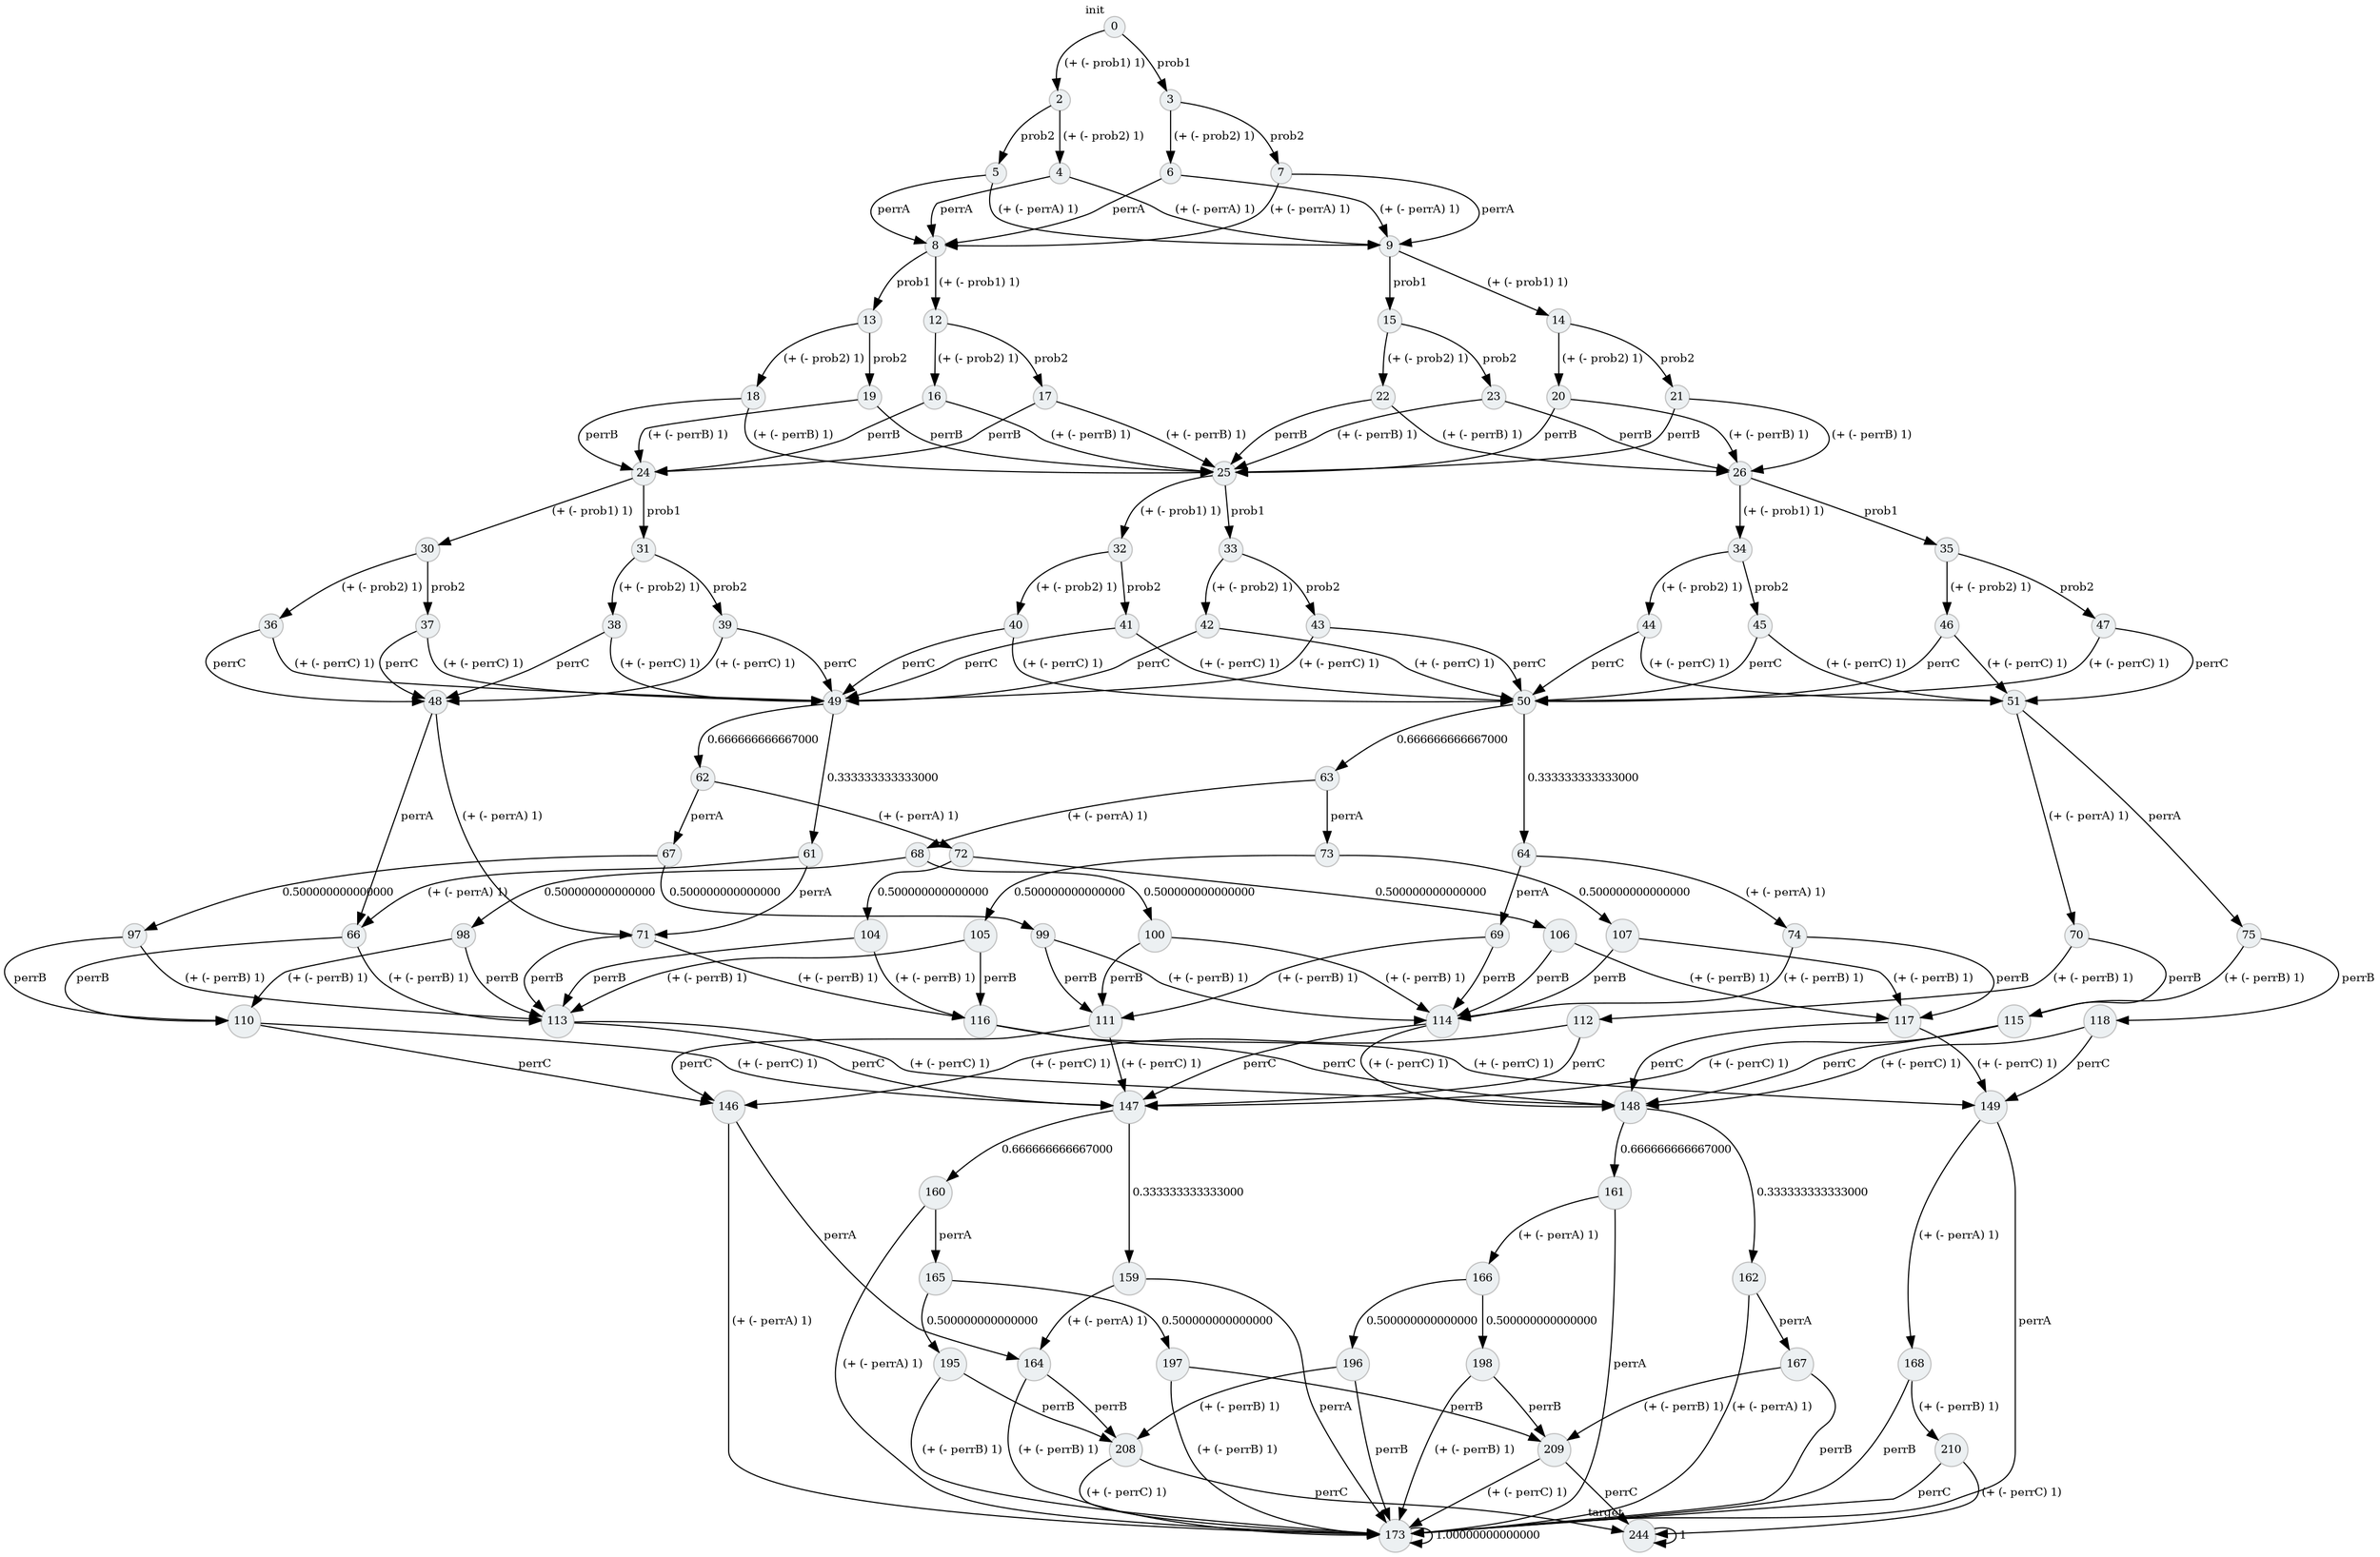 strict digraph loopgraph {
	node [fontsize=10 style="rounded,filled"  margin=0.02 width=0 height=0];
	edge [fontsize=10];
	graph [fontsize=10 style="rounded,filled" color=black fillcolor="#ECF0F2"];

	STATE0[label="0" xlabel="init" fillcolor="#ECF0F2" color="gray" shape="circle"];
	STATE0[label="0" xlabel="init" fillcolor="#ECF0F2" color="gray" shape="circle"];
	STATE2[label="2" xlabel="" fillcolor="#ECF0F2" color="gray" shape="circle"];
	STATE3[label="3" xlabel="" fillcolor="#ECF0F2" color="gray" shape="circle"];
	STATE4[label="4" xlabel="" fillcolor="#ECF0F2" color="gray" shape="circle"];
	STATE5[label="5" xlabel="" fillcolor="#ECF0F2" color="gray" shape="circle"];
	STATE6[label="6" xlabel="" fillcolor="#ECF0F2" color="gray" shape="circle"];
	STATE7[label="7" xlabel="" fillcolor="#ECF0F2" color="gray" shape="circle"];
	STATE8[label="8" xlabel="" fillcolor="#ECF0F2" color="gray" shape="circle"];
	STATE9[label="9" xlabel="" fillcolor="#ECF0F2" color="gray" shape="circle"];
	STATE12[label="12" xlabel="" fillcolor="#ECF0F2" color="gray" shape="circle"];
	STATE13[label="13" xlabel="" fillcolor="#ECF0F2" color="gray" shape="circle"];
	STATE14[label="14" xlabel="" fillcolor="#ECF0F2" color="gray" shape="circle"];
	STATE15[label="15" xlabel="" fillcolor="#ECF0F2" color="gray" shape="circle"];
	STATE16[label="16" xlabel="" fillcolor="#ECF0F2" color="gray" shape="circle"];
	STATE17[label="17" xlabel="" fillcolor="#ECF0F2" color="gray" shape="circle"];
	STATE18[label="18" xlabel="" fillcolor="#ECF0F2" color="gray" shape="circle"];
	STATE19[label="19" xlabel="" fillcolor="#ECF0F2" color="gray" shape="circle"];
	STATE20[label="20" xlabel="" fillcolor="#ECF0F2" color="gray" shape="circle"];
	STATE21[label="21" xlabel="" fillcolor="#ECF0F2" color="gray" shape="circle"];
	STATE22[label="22" xlabel="" fillcolor="#ECF0F2" color="gray" shape="circle"];
	STATE23[label="23" xlabel="" fillcolor="#ECF0F2" color="gray" shape="circle"];
	STATE24[label="24" xlabel="" fillcolor="#ECF0F2" color="gray" shape="circle"];
	STATE25[label="25" xlabel="" fillcolor="#ECF0F2" color="gray" shape="circle"];
	STATE26[label="26" xlabel="" fillcolor="#ECF0F2" color="gray" shape="circle"];
	STATE30[label="30" xlabel="" fillcolor="#ECF0F2" color="gray" shape="circle"];
	STATE31[label="31" xlabel="" fillcolor="#ECF0F2" color="gray" shape="circle"];
	STATE32[label="32" xlabel="" fillcolor="#ECF0F2" color="gray" shape="circle"];
	STATE33[label="33" xlabel="" fillcolor="#ECF0F2" color="gray" shape="circle"];
	STATE34[label="34" xlabel="" fillcolor="#ECF0F2" color="gray" shape="circle"];
	STATE35[label="35" xlabel="" fillcolor="#ECF0F2" color="gray" shape="circle"];
	STATE36[label="36" xlabel="" fillcolor="#ECF0F2" color="gray" shape="circle"];
	STATE37[label="37" xlabel="" fillcolor="#ECF0F2" color="gray" shape="circle"];
	STATE38[label="38" xlabel="" fillcolor="#ECF0F2" color="gray" shape="circle"];
	STATE39[label="39" xlabel="" fillcolor="#ECF0F2" color="gray" shape="circle"];
	STATE40[label="40" xlabel="" fillcolor="#ECF0F2" color="gray" shape="circle"];
	STATE41[label="41" xlabel="" fillcolor="#ECF0F2" color="gray" shape="circle"];
	STATE42[label="42" xlabel="" fillcolor="#ECF0F2" color="gray" shape="circle"];
	STATE43[label="43" xlabel="" fillcolor="#ECF0F2" color="gray" shape="circle"];
	STATE44[label="44" xlabel="" fillcolor="#ECF0F2" color="gray" shape="circle"];
	STATE45[label="45" xlabel="" fillcolor="#ECF0F2" color="gray" shape="circle"];
	STATE46[label="46" xlabel="" fillcolor="#ECF0F2" color="gray" shape="circle"];
	STATE47[label="47" xlabel="" fillcolor="#ECF0F2" color="gray" shape="circle"];
	STATE48[label="48" xlabel="" fillcolor="#ECF0F2" color="gray" shape="circle"];
	STATE49[label="49" xlabel="" fillcolor="#ECF0F2" color="gray" shape="circle"];
	STATE50[label="50" xlabel="" fillcolor="#ECF0F2" color="gray" shape="circle"];
	STATE51[label="51" xlabel="" fillcolor="#ECF0F2" color="gray" shape="circle"];
	STATE61[label="61" xlabel="" fillcolor="#ECF0F2" color="gray" shape="circle"];
	STATE62[label="62" xlabel="" fillcolor="#ECF0F2" color="gray" shape="circle"];
	STATE63[label="63" xlabel="" fillcolor="#ECF0F2" color="gray" shape="circle"];
	STATE64[label="64" xlabel="" fillcolor="#ECF0F2" color="gray" shape="circle"];
	STATE66[label="66" xlabel="" fillcolor="#ECF0F2" color="gray" shape="circle"];
	STATE67[label="67" xlabel="" fillcolor="#ECF0F2" color="gray" shape="circle"];
	STATE68[label="68" xlabel="" fillcolor="#ECF0F2" color="gray" shape="circle"];
	STATE69[label="69" xlabel="" fillcolor="#ECF0F2" color="gray" shape="circle"];
	STATE70[label="70" xlabel="" fillcolor="#ECF0F2" color="gray" shape="circle"];
	STATE71[label="71" xlabel="" fillcolor="#ECF0F2" color="gray" shape="circle"];
	STATE72[label="72" xlabel="" fillcolor="#ECF0F2" color="gray" shape="circle"];
	STATE73[label="73" xlabel="" fillcolor="#ECF0F2" color="gray" shape="circle"];
	STATE74[label="74" xlabel="" fillcolor="#ECF0F2" color="gray" shape="circle"];
	STATE75[label="75" xlabel="" fillcolor="#ECF0F2" color="gray" shape="circle"];
	STATE97[label="97" xlabel="" fillcolor="#ECF0F2" color="gray" shape="circle"];
	STATE98[label="98" xlabel="" fillcolor="#ECF0F2" color="gray" shape="circle"];
	STATE99[label="99" xlabel="" fillcolor="#ECF0F2" color="gray" shape="circle"];
	STATE100[label="100" xlabel="" fillcolor="#ECF0F2" color="gray" shape="circle"];
	STATE104[label="104" xlabel="" fillcolor="#ECF0F2" color="gray" shape="circle"];
	STATE105[label="105" xlabel="" fillcolor="#ECF0F2" color="gray" shape="circle"];
	STATE106[label="106" xlabel="" fillcolor="#ECF0F2" color="gray" shape="circle"];
	STATE107[label="107" xlabel="" fillcolor="#ECF0F2" color="gray" shape="circle"];
	STATE110[label="110" xlabel="" fillcolor="#ECF0F2" color="gray" shape="circle"];
	STATE111[label="111" xlabel="" fillcolor="#ECF0F2" color="gray" shape="circle"];
	STATE112[label="112" xlabel="" fillcolor="#ECF0F2" color="gray" shape="circle"];
	STATE113[label="113" xlabel="" fillcolor="#ECF0F2" color="gray" shape="circle"];
	STATE114[label="114" xlabel="" fillcolor="#ECF0F2" color="gray" shape="circle"];
	STATE115[label="115" xlabel="" fillcolor="#ECF0F2" color="gray" shape="circle"];
	STATE116[label="116" xlabel="" fillcolor="#ECF0F2" color="gray" shape="circle"];
	STATE117[label="117" xlabel="" fillcolor="#ECF0F2" color="gray" shape="circle"];
	STATE118[label="118" xlabel="" fillcolor="#ECF0F2" color="gray" shape="circle"];
	STATE146[label="146" xlabel="" fillcolor="#ECF0F2" color="gray" shape="circle"];
	STATE147[label="147" xlabel="" fillcolor="#ECF0F2" color="gray" shape="circle"];
	STATE148[label="148" xlabel="" fillcolor="#ECF0F2" color="gray" shape="circle"];
	STATE149[label="149" xlabel="" fillcolor="#ECF0F2" color="gray" shape="circle"];
	STATE159[label="159" xlabel="" fillcolor="#ECF0F2" color="gray" shape="circle"];
	STATE160[label="160" xlabel="" fillcolor="#ECF0F2" color="gray" shape="circle"];
	STATE161[label="161" xlabel="" fillcolor="#ECF0F2" color="gray" shape="circle"];
	STATE162[label="162" xlabel="" fillcolor="#ECF0F2" color="gray" shape="circle"];
	STATE164[label="164" xlabel="" fillcolor="#ECF0F2" color="gray" shape="circle"];
	STATE165[label="165" xlabel="" fillcolor="#ECF0F2" color="gray" shape="circle"];
	STATE166[label="166" xlabel="" fillcolor="#ECF0F2" color="gray" shape="circle"];
	STATE167[label="167" xlabel="" fillcolor="#ECF0F2" color="gray" shape="circle"];
	STATE168[label="168" xlabel="" fillcolor="#ECF0F2" color="gray" shape="circle"];
	STATE173[label="173" xlabel="" fillcolor="#ECF0F2" color="gray" shape="circle"];
	STATE195[label="195" xlabel="" fillcolor="#ECF0F2" color="gray" shape="circle"];
	STATE196[label="196" xlabel="" fillcolor="#ECF0F2" color="gray" shape="circle"];
	STATE197[label="197" xlabel="" fillcolor="#ECF0F2" color="gray" shape="circle"];
	STATE198[label="198" xlabel="" fillcolor="#ECF0F2" color="gray" shape="circle"];
	STATE208[label="208" xlabel="" fillcolor="#ECF0F2" color="gray" shape="circle"];
	STATE209[label="209" xlabel="" fillcolor="#ECF0F2" color="gray" shape="circle"];
	STATE210[label="210" xlabel="" fillcolor="#ECF0F2" color="gray" shape="circle"];
	STATE244[label="244" xlabel="target" fillcolor="#ECF0F2" color="gray" shape="circle"];

	STATE210 -> STATE244[ label=" (+ (- perrC) 1)" color="black" fillcolor="black"];
	STATE210 -> STATE173[ label=" perrC" color="black" fillcolor="black"];
	STATE24 -> STATE31[ label=" prob1" color="black" fillcolor="black"];
	STATE24 -> STATE30[ label=" (+ (- prob1) 1)" color="black" fillcolor="black"];
	STATE25 -> STATE33[ label=" prob1" color="black" fillcolor="black"];
	STATE25 -> STATE32[ label=" (+ (- prob1) 1)" color="black" fillcolor="black"];
	STATE26 -> STATE35[ label=" prob1" color="black" fillcolor="black"];
	STATE26 -> STATE34[ label=" (+ (- prob1) 1)" color="black" fillcolor="black"];
	STATE20 -> STATE25[ label=" perrB" color="black" fillcolor="black"];
	STATE20 -> STATE26[ label=" (+ (- perrB) 1)" color="black" fillcolor="black"];
	STATE21 -> STATE25[ label=" perrB" color="black" fillcolor="black"];
	STATE21 -> STATE26[ label=" (+ (- perrB) 1)" color="black" fillcolor="black"];
	STATE22 -> STATE25[ label=" perrB" color="black" fillcolor="black"];
	STATE22 -> STATE26[ label=" (+ (- perrB) 1)" color="black" fillcolor="black"];
	STATE23 -> STATE25[ label=" (+ (- perrB) 1)" color="black" fillcolor="black"];
	STATE23 -> STATE26[ label=" perrB" color="black" fillcolor="black"];
	STATE0 -> STATE3[ label=" prob1" color="black" fillcolor="black"];
	STATE0 -> STATE2[ label=" (+ (- prob1) 1)" color="black" fillcolor="black"];
	STATE4 -> STATE9[ label=" (+ (- perrA) 1)" color="black" fillcolor="black"];
	STATE4 -> STATE8[ label=" perrA" color="black" fillcolor="black"];
	STATE8 -> STATE13[ label=" prob1" color="black" fillcolor="black"];
	STATE8 -> STATE12[ label=" (+ (- prob1) 1)" color="black" fillcolor="black"];
	STATE51 -> STATE75[ label=" perrA" color="black" fillcolor="black"];
	STATE51 -> STATE70[ label=" (+ (- perrA) 1)" color="black" fillcolor="black"];
	STATE50 -> STATE63[ label=" 0.666666666667000" color="black" fillcolor="black"];
	STATE50 -> STATE64[ label=" 0.333333333333000" color="black" fillcolor="black"];
	STATE64 -> STATE69[ label=" perrA" color="black" fillcolor="black"];
	STATE64 -> STATE74[ label=" (+ (- perrA) 1)" color="black" fillcolor="black"];
	STATE198 -> STATE209[ label=" perrB" color="black" fillcolor="black"];
	STATE198 -> STATE173[ label=" (+ (- perrB) 1)" color="black" fillcolor="black"];
	STATE195 -> STATE208[ label=" perrB" color="black" fillcolor="black"];
	STATE195 -> STATE173[ label=" (+ (- perrB) 1)" color="black" fillcolor="black"];
	STATE197 -> STATE209[ label=" perrB" color="black" fillcolor="black"];
	STATE197 -> STATE173[ label=" (+ (- perrB) 1)" color="black" fillcolor="black"];
	STATE196 -> STATE208[ label=" (+ (- perrB) 1)" color="black" fillcolor="black"];
	STATE196 -> STATE173[ label=" perrB" color="black" fillcolor="black"];
	STATE115 -> STATE147[ label=" (+ (- perrC) 1)" color="black" fillcolor="black"];
	STATE115 -> STATE148[ label=" perrC" color="black" fillcolor="black"];
	STATE114 -> STATE147[ label=" perrC" color="black" fillcolor="black"];
	STATE114 -> STATE148[ label=" (+ (- perrC) 1)" color="black" fillcolor="black"];
	STATE117 -> STATE148[ label=" perrC" color="black" fillcolor="black"];
	STATE117 -> STATE149[ label=" (+ (- perrC) 1)" color="black" fillcolor="black"];
	STATE116 -> STATE148[ label=" perrC" color="black" fillcolor="black"];
	STATE116 -> STATE149[ label=" (+ (- perrC) 1)" color="black" fillcolor="black"];
	STATE111 -> STATE146[ label=" perrC" color="black" fillcolor="black"];
	STATE111 -> STATE147[ label=" (+ (- perrC) 1)" color="black" fillcolor="black"];
	STATE110 -> STATE146[ label=" perrC" color="black" fillcolor="black"];
	STATE110 -> STATE147[ label=" (+ (- perrC) 1)" color="black" fillcolor="black"];
	STATE113 -> STATE147[ label=" perrC" color="black" fillcolor="black"];
	STATE113 -> STATE148[ label=" (+ (- perrC) 1)" color="black" fillcolor="black"];
	STATE112 -> STATE146[ label=" (+ (- perrC) 1)" color="black" fillcolor="black"];
	STATE112 -> STATE147[ label=" perrC" color="black" fillcolor="black"];
	STATE118 -> STATE148[ label=" (+ (- perrC) 1)" color="black" fillcolor="black"];
	STATE118 -> STATE149[ label=" perrC" color="black" fillcolor="black"];
	STATE3 -> STATE7[ label=" prob2" color="black" fillcolor="black"];
	STATE3 -> STATE6[ label=" (+ (- prob2) 1)" color="black" fillcolor="black"];
	STATE7 -> STATE9[ label=" perrA" color="black" fillcolor="black"];
	STATE7 -> STATE8[ label=" (+ (- perrA) 1)" color="black" fillcolor="black"];
	STATE244 -> STATE244[ label=" 1" color="black" fillcolor="black"];
	STATE100 -> STATE114[ label=" (+ (- perrB) 1)" color="black" fillcolor="black"];
	STATE100 -> STATE111[ label=" perrB" color="black" fillcolor="black"];
	STATE106 -> STATE114[ label=" perrB" color="black" fillcolor="black"];
	STATE106 -> STATE117[ label=" (+ (- perrB) 1)" color="black" fillcolor="black"];
	STATE107 -> STATE114[ label=" perrB" color="black" fillcolor="black"];
	STATE107 -> STATE117[ label=" (+ (- perrB) 1)" color="black" fillcolor="black"];
	STATE104 -> STATE116[ label=" (+ (- perrB) 1)" color="black" fillcolor="black"];
	STATE104 -> STATE113[ label=" perrB" color="black" fillcolor="black"];
	STATE105 -> STATE116[ label=" perrB" color="black" fillcolor="black"];
	STATE105 -> STATE113[ label=" (+ (- perrB) 1)" color="black" fillcolor="black"];
	STATE39 -> STATE48[ label=" (+ (- perrC) 1)" color="black" fillcolor="black"];
	STATE39 -> STATE49[ label=" perrC" color="black" fillcolor="black"];
	STATE38 -> STATE48[ label=" perrC" color="black" fillcolor="black"];
	STATE38 -> STATE49[ label=" (+ (- perrC) 1)" color="black" fillcolor="black"];
	STATE33 -> STATE42[ label=" (+ (- prob2) 1)" color="black" fillcolor="black"];
	STATE33 -> STATE43[ label=" prob2" color="black" fillcolor="black"];
	STATE32 -> STATE40[ label=" (+ (- prob2) 1)" color="black" fillcolor="black"];
	STATE32 -> STATE41[ label=" prob2" color="black" fillcolor="black"];
	STATE31 -> STATE39[ label=" prob2" color="black" fillcolor="black"];
	STATE31 -> STATE38[ label=" (+ (- prob2) 1)" color="black" fillcolor="black"];
	STATE30 -> STATE37[ label=" prob2" color="black" fillcolor="black"];
	STATE30 -> STATE36[ label=" (+ (- prob2) 1)" color="black" fillcolor="black"];
	STATE37 -> STATE48[ label=" perrC" color="black" fillcolor="black"];
	STATE37 -> STATE49[ label=" (+ (- perrC) 1)" color="black" fillcolor="black"];
	STATE36 -> STATE48[ label=" perrC" color="black" fillcolor="black"];
	STATE36 -> STATE49[ label=" (+ (- perrC) 1)" color="black" fillcolor="black"];
	STATE35 -> STATE46[ label=" (+ (- prob2) 1)" color="black" fillcolor="black"];
	STATE35 -> STATE47[ label=" prob2" color="black" fillcolor="black"];
	STATE34 -> STATE44[ label=" (+ (- prob2) 1)" color="black" fillcolor="black"];
	STATE34 -> STATE45[ label=" prob2" color="black" fillcolor="black"];
	STATE61 -> STATE66[ label=" (+ (- perrA) 1)" color="black" fillcolor="black"];
	STATE61 -> STATE71[ label=" perrA" color="black" fillcolor="black"];
	STATE62 -> STATE72[ label=" (+ (- perrA) 1)" color="black" fillcolor="black"];
	STATE62 -> STATE67[ label=" perrA" color="black" fillcolor="black"];
	STATE63 -> STATE68[ label=" (+ (- perrA) 1)" color="black" fillcolor="black"];
	STATE63 -> STATE73[ label=" perrA" color="black" fillcolor="black"];
	STATE97 -> STATE110[ label=" perrB" color="black" fillcolor="black"];
	STATE97 -> STATE113[ label=" (+ (- perrB) 1)" color="black" fillcolor="black"];
	STATE66 -> STATE110[ label=" perrB" color="black" fillcolor="black"];
	STATE66 -> STATE113[ label=" (+ (- perrB) 1)" color="black" fillcolor="black"];
	STATE67 -> STATE99[ label=" 0.500000000000000" color="black" fillcolor="black"];
	STATE67 -> STATE97[ label=" 0.500000000000000" color="black" fillcolor="black"];
	STATE68 -> STATE98[ label=" 0.500000000000000" color="black" fillcolor="black"];
	STATE68 -> STATE100[ label=" 0.500000000000000" color="black" fillcolor="black"];
	STATE69 -> STATE114[ label=" perrB" color="black" fillcolor="black"];
	STATE69 -> STATE111[ label=" (+ (- perrB) 1)" color="black" fillcolor="black"];
	STATE173 -> STATE173[ label=" 1.00000000000000" color="black" fillcolor="black"];
	STATE2 -> STATE5[ label=" prob2" color="black" fillcolor="black"];
	STATE2 -> STATE4[ label=" (+ (- prob2) 1)" color="black" fillcolor="black"];
	STATE6 -> STATE9[ label=" (+ (- perrA) 1)" color="black" fillcolor="black"];
	STATE6 -> STATE8[ label=" perrA" color="black" fillcolor="black"];
	STATE99 -> STATE114[ label=" (+ (- perrB) 1)" color="black" fillcolor="black"];
	STATE99 -> STATE111[ label=" perrB" color="black" fillcolor="black"];
	STATE98 -> STATE110[ label=" (+ (- perrB) 1)" color="black" fillcolor="black"];
	STATE98 -> STATE113[ label=" perrB" color="black" fillcolor="black"];
	STATE168 -> STATE173[ label=" perrB" color="black" fillcolor="black"];
	STATE168 -> STATE210[ label=" (+ (- perrB) 1)" color="black" fillcolor="black"];
	STATE164 -> STATE208[ label=" perrB" color="black" fillcolor="black"];
	STATE164 -> STATE173[ label=" (+ (- perrB) 1)" color="black" fillcolor="black"];
	STATE165 -> STATE195[ label=" 0.500000000000000" color="black" fillcolor="black"];
	STATE165 -> STATE197[ label=" 0.500000000000000" color="black" fillcolor="black"];
	STATE166 -> STATE196[ label=" 0.500000000000000" color="black" fillcolor="black"];
	STATE166 -> STATE198[ label=" 0.500000000000000" color="black" fillcolor="black"];
	STATE167 -> STATE209[ label=" (+ (- perrB) 1)" color="black" fillcolor="black"];
	STATE167 -> STATE173[ label=" perrB" color="black" fillcolor="black"];
	STATE160 -> STATE165[ label=" perrA" color="black" fillcolor="black"];
	STATE160 -> STATE173[ label=" (+ (- perrA) 1)" color="black" fillcolor="black"];
	STATE161 -> STATE166[ label=" (+ (- perrA) 1)" color="black" fillcolor="black"];
	STATE161 -> STATE173[ label=" perrA" color="black" fillcolor="black"];
	STATE162 -> STATE167[ label=" perrA" color="black" fillcolor="black"];
	STATE162 -> STATE173[ label=" (+ (- perrA) 1)" color="black" fillcolor="black"];
	STATE13 -> STATE19[ label=" prob2" color="black" fillcolor="black"];
	STATE13 -> STATE18[ label=" (+ (- prob2) 1)" color="black" fillcolor="black"];
	STATE12 -> STATE17[ label=" prob2" color="black" fillcolor="black"];
	STATE12 -> STATE16[ label=" (+ (- prob2) 1)" color="black" fillcolor="black"];
	STATE15 -> STATE22[ label=" (+ (- prob2) 1)" color="black" fillcolor="black"];
	STATE15 -> STATE23[ label=" prob2" color="black" fillcolor="black"];
	STATE14 -> STATE20[ label=" (+ (- prob2) 1)" color="black" fillcolor="black"];
	STATE14 -> STATE21[ label=" prob2" color="black" fillcolor="black"];
	STATE17 -> STATE24[ label=" perrB" color="black" fillcolor="black"];
	STATE17 -> STATE25[ label=" (+ (- perrB) 1)" color="black" fillcolor="black"];
	STATE16 -> STATE24[ label=" perrB" color="black" fillcolor="black"];
	STATE16 -> STATE25[ label=" (+ (- perrB) 1)" color="black" fillcolor="black"];
	STATE19 -> STATE24[ label=" (+ (- perrB) 1)" color="black" fillcolor="black"];
	STATE19 -> STATE25[ label=" perrB" color="black" fillcolor="black"];
	STATE18 -> STATE24[ label=" perrB" color="black" fillcolor="black"];
	STATE18 -> STATE25[ label=" (+ (- perrB) 1)" color="black" fillcolor="black"];
	STATE159 -> STATE164[ label=" (+ (- perrA) 1)" color="black" fillcolor="black"];
	STATE159 -> STATE173[ label=" perrA" color="black" fillcolor="black"];
	STATE48 -> STATE66[ label=" perrA" color="black" fillcolor="black"];
	STATE48 -> STATE71[ label=" (+ (- perrA) 1)" color="black" fillcolor="black"];
	STATE49 -> STATE61[ label=" 0.333333333333000" color="black" fillcolor="black"];
	STATE49 -> STATE62[ label=" 0.666666666667000" color="black" fillcolor="black"];
	STATE46 -> STATE51[ label=" (+ (- perrC) 1)" color="black" fillcolor="black"];
	STATE46 -> STATE50[ label=" perrC" color="black" fillcolor="black"];
	STATE47 -> STATE51[ label=" perrC" color="black" fillcolor="black"];
	STATE47 -> STATE50[ label=" (+ (- perrC) 1)" color="black" fillcolor="black"];
	STATE44 -> STATE51[ label=" (+ (- perrC) 1)" color="black" fillcolor="black"];
	STATE44 -> STATE50[ label=" perrC" color="black" fillcolor="black"];
	STATE45 -> STATE51[ label=" (+ (- perrC) 1)" color="black" fillcolor="black"];
	STATE45 -> STATE50[ label=" perrC" color="black" fillcolor="black"];
	STATE42 -> STATE50[ label=" (+ (- perrC) 1)" color="black" fillcolor="black"];
	STATE42 -> STATE49[ label=" perrC" color="black" fillcolor="black"];
	STATE43 -> STATE50[ label=" perrC" color="black" fillcolor="black"];
	STATE43 -> STATE49[ label=" (+ (- perrC) 1)" color="black" fillcolor="black"];
	STATE40 -> STATE50[ label=" (+ (- perrC) 1)" color="black" fillcolor="black"];
	STATE40 -> STATE49[ label=" perrC" color="black" fillcolor="black"];
	STATE41 -> STATE50[ label=" (+ (- perrC) 1)" color="black" fillcolor="black"];
	STATE41 -> STATE49[ label=" perrC" color="black" fillcolor="black"];
	STATE5 -> STATE9[ label=" (+ (- perrA) 1)" color="black" fillcolor="black"];
	STATE5 -> STATE8[ label=" perrA" color="black" fillcolor="black"];
	STATE9 -> STATE15[ label=" prob1" color="black" fillcolor="black"];
	STATE9 -> STATE14[ label=" (+ (- prob1) 1)" color="black" fillcolor="black"];
	STATE146 -> STATE164[ label=" perrA" color="black" fillcolor="black"];
	STATE146 -> STATE173[ label=" (+ (- perrA) 1)" color="black" fillcolor="black"];
	STATE147 -> STATE159[ label=" 0.333333333333000" color="black" fillcolor="black"];
	STATE147 -> STATE160[ label=" 0.666666666667000" color="black" fillcolor="black"];
	STATE209 -> STATE244[ label=" perrC" color="black" fillcolor="black"];
	STATE209 -> STATE173[ label=" (+ (- perrC) 1)" color="black" fillcolor="black"];
	STATE208 -> STATE244[ label=" perrC" color="black" fillcolor="black"];
	STATE208 -> STATE173[ label=" (+ (- perrC) 1)" color="black" fillcolor="black"];
	STATE148 -> STATE161[ label=" 0.666666666667000" color="black" fillcolor="black"];
	STATE148 -> STATE162[ label=" 0.333333333333000" color="black" fillcolor="black"];
	STATE149 -> STATE168[ label=" (+ (- perrA) 1)" color="black" fillcolor="black"];
	STATE149 -> STATE173[ label=" perrA" color="black" fillcolor="black"];
	STATE75 -> STATE115[ label=" (+ (- perrB) 1)" color="black" fillcolor="black"];
	STATE75 -> STATE118[ label=" perrB" color="black" fillcolor="black"];
	STATE74 -> STATE114[ label=" (+ (- perrB) 1)" color="black" fillcolor="black"];
	STATE74 -> STATE117[ label=" perrB" color="black" fillcolor="black"];
	STATE73 -> STATE107[ label=" 0.500000000000000" color="black" fillcolor="black"];
	STATE73 -> STATE105[ label=" 0.500000000000000" color="black" fillcolor="black"];
	STATE72 -> STATE106[ label=" 0.500000000000000" color="black" fillcolor="black"];
	STATE72 -> STATE104[ label=" 0.500000000000000" color="black" fillcolor="black"];
	STATE71 -> STATE116[ label=" (+ (- perrB) 1)" color="black" fillcolor="black"];
	STATE71 -> STATE113[ label=" perrB" color="black" fillcolor="black"];
	STATE70 -> STATE115[ label=" perrB" color="black" fillcolor="black"];
	STATE70 -> STATE112[ label=" (+ (- perrB) 1)" color="black" fillcolor="black"];
}

